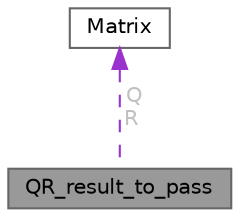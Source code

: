 digraph "QR_result_to_pass"
{
 // LATEX_PDF_SIZE
  bgcolor="transparent";
  edge [fontname=Helvetica,fontsize=10,labelfontname=Helvetica,labelfontsize=10];
  node [fontname=Helvetica,fontsize=10,shape=box,height=0.2,width=0.4];
  Node1 [id="Node000001",label="QR_result_to_pass",height=0.2,width=0.4,color="gray40", fillcolor="grey60", style="filled", fontcolor="black",tooltip=" "];
  Node2 -> Node1 [id="edge1_Node000001_Node000002",dir="back",color="darkorchid3",style="dashed",tooltip=" ",label=" Q\nR",fontcolor="grey" ];
  Node2 [id="Node000002",label="Matrix",height=0.2,width=0.4,color="gray40", fillcolor="white", style="filled",URL="$classMatrix.html",tooltip="Matrix class implementation for mathematical operations."];
}

